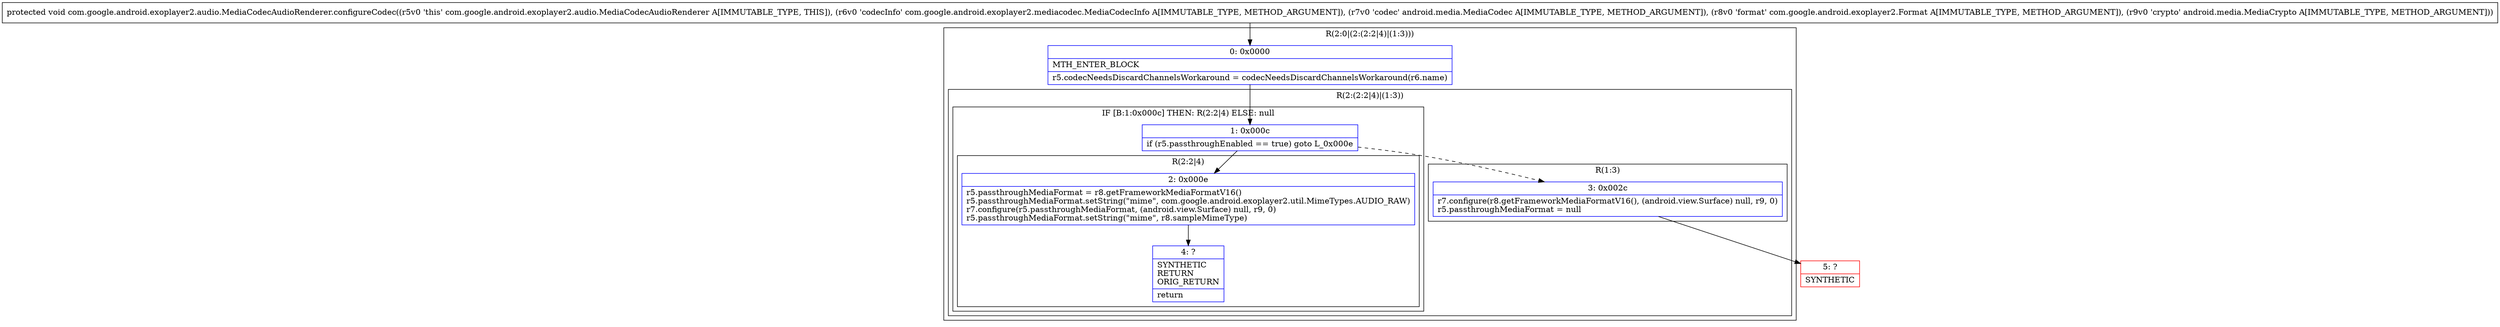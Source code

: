 digraph "CFG forcom.google.android.exoplayer2.audio.MediaCodecAudioRenderer.configureCodec(Lcom\/google\/android\/exoplayer2\/mediacodec\/MediaCodecInfo;Landroid\/media\/MediaCodec;Lcom\/google\/android\/exoplayer2\/Format;Landroid\/media\/MediaCrypto;)V" {
subgraph cluster_Region_1888132458 {
label = "R(2:0|(2:(2:2|4)|(1:3)))";
node [shape=record,color=blue];
Node_0 [shape=record,label="{0\:\ 0x0000|MTH_ENTER_BLOCK\l|r5.codecNeedsDiscardChannelsWorkaround = codecNeedsDiscardChannelsWorkaround(r6.name)\l}"];
subgraph cluster_Region_1461606859 {
label = "R(2:(2:2|4)|(1:3))";
node [shape=record,color=blue];
subgraph cluster_IfRegion_1058662885 {
label = "IF [B:1:0x000c] THEN: R(2:2|4) ELSE: null";
node [shape=record,color=blue];
Node_1 [shape=record,label="{1\:\ 0x000c|if (r5.passthroughEnabled == true) goto L_0x000e\l}"];
subgraph cluster_Region_2066254959 {
label = "R(2:2|4)";
node [shape=record,color=blue];
Node_2 [shape=record,label="{2\:\ 0x000e|r5.passthroughMediaFormat = r8.getFrameworkMediaFormatV16()\lr5.passthroughMediaFormat.setString(\"mime\", com.google.android.exoplayer2.util.MimeTypes.AUDIO_RAW)\lr7.configure(r5.passthroughMediaFormat, (android.view.Surface) null, r9, 0)\lr5.passthroughMediaFormat.setString(\"mime\", r8.sampleMimeType)\l}"];
Node_4 [shape=record,label="{4\:\ ?|SYNTHETIC\lRETURN\lORIG_RETURN\l|return\l}"];
}
}
subgraph cluster_Region_1600991149 {
label = "R(1:3)";
node [shape=record,color=blue];
Node_3 [shape=record,label="{3\:\ 0x002c|r7.configure(r8.getFrameworkMediaFormatV16(), (android.view.Surface) null, r9, 0)\lr5.passthroughMediaFormat = null\l}"];
}
}
}
Node_5 [shape=record,color=red,label="{5\:\ ?|SYNTHETIC\l}"];
MethodNode[shape=record,label="{protected void com.google.android.exoplayer2.audio.MediaCodecAudioRenderer.configureCodec((r5v0 'this' com.google.android.exoplayer2.audio.MediaCodecAudioRenderer A[IMMUTABLE_TYPE, THIS]), (r6v0 'codecInfo' com.google.android.exoplayer2.mediacodec.MediaCodecInfo A[IMMUTABLE_TYPE, METHOD_ARGUMENT]), (r7v0 'codec' android.media.MediaCodec A[IMMUTABLE_TYPE, METHOD_ARGUMENT]), (r8v0 'format' com.google.android.exoplayer2.Format A[IMMUTABLE_TYPE, METHOD_ARGUMENT]), (r9v0 'crypto' android.media.MediaCrypto A[IMMUTABLE_TYPE, METHOD_ARGUMENT])) }"];
MethodNode -> Node_0;
Node_0 -> Node_1;
Node_1 -> Node_2;
Node_1 -> Node_3[style=dashed];
Node_2 -> Node_4;
Node_3 -> Node_5;
}

